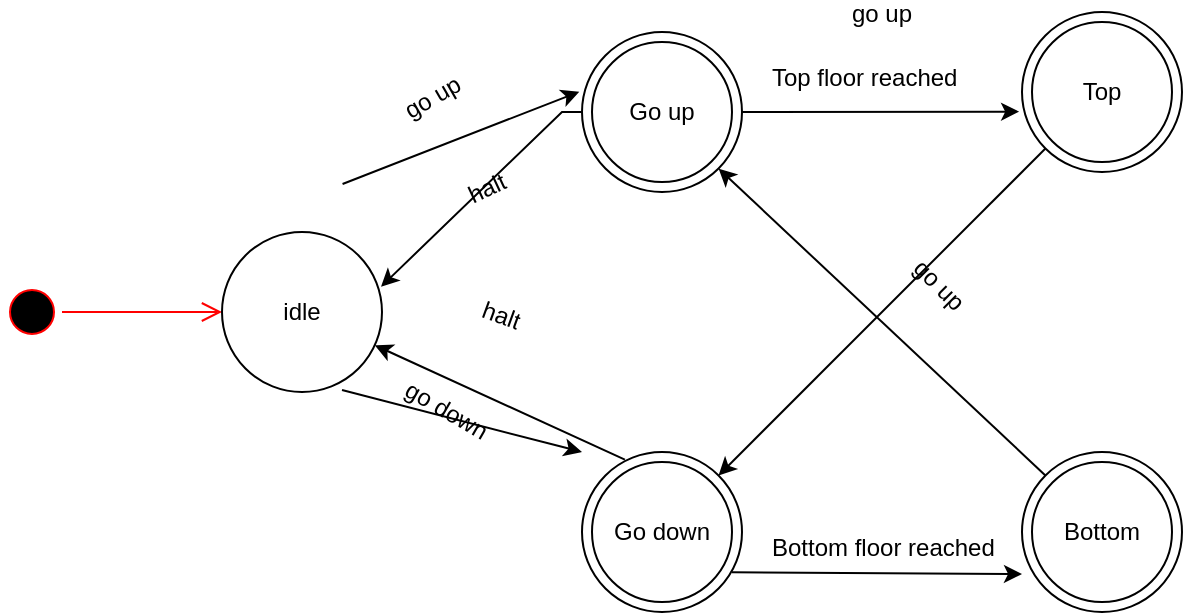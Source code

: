 <mxfile version="15.5.9" type="github">
  <diagram name="Page-1" id="58cdce13-f638-feb5-8d6f-7d28b1aa9fa0">
    <mxGraphModel dx="723" dy="390" grid="1" gridSize="10" guides="1" tooltips="1" connect="1" arrows="1" fold="1" page="1" pageScale="1" pageWidth="1100" pageHeight="850" background="none" math="0" shadow="0">
      <root>
        <mxCell id="0" />
        <mxCell id="1" parent="0" />
        <mxCell id="382b91b5511bd0f7-1" value="" style="ellipse;html=1;shape=startState;fillColor=#000000;strokeColor=#ff0000;rounded=1;shadow=0;comic=0;labelBackgroundColor=none;fontFamily=Verdana;fontSize=12;fontColor=#000000;align=center;direction=south;" parent="1" vertex="1">
          <mxGeometry x="150" y="395" width="30" height="30" as="geometry" />
        </mxCell>
        <mxCell id="2a3bc250acf0617d-9" style="edgeStyle=orthogonalEdgeStyle;html=1;labelBackgroundColor=none;endArrow=open;endSize=8;strokeColor=#ff0000;fontFamily=Verdana;fontSize=12;align=left;" parent="1" source="382b91b5511bd0f7-1" edge="1">
          <mxGeometry relative="1" as="geometry">
            <mxPoint x="260" y="410" as="targetPoint" />
          </mxGeometry>
        </mxCell>
        <mxCell id="pOz0Ra9kWPePMZy7CQo1-2" value="idle" style="ellipse;whiteSpace=wrap;html=1;aspect=fixed;" vertex="1" parent="1">
          <mxGeometry x="260" y="370" width="80" height="80" as="geometry" />
        </mxCell>
        <mxCell id="pOz0Ra9kWPePMZy7CQo1-4" value="" style="ellipse;whiteSpace=wrap;html=1;aspect=fixed;" vertex="1" parent="1">
          <mxGeometry x="440" y="270" width="80" height="80" as="geometry" />
        </mxCell>
        <mxCell id="pOz0Ra9kWPePMZy7CQo1-5" value="" style="ellipse;whiteSpace=wrap;html=1;aspect=fixed;" vertex="1" parent="1">
          <mxGeometry x="440" y="480" width="80" height="80" as="geometry" />
        </mxCell>
        <mxCell id="pOz0Ra9kWPePMZy7CQo1-6" value="" style="ellipse;whiteSpace=wrap;html=1;aspect=fixed;" vertex="1" parent="1">
          <mxGeometry x="660" y="480" width="80" height="80" as="geometry" />
        </mxCell>
        <mxCell id="pOz0Ra9kWPePMZy7CQo1-7" value="" style="ellipse;whiteSpace=wrap;html=1;aspect=fixed;" vertex="1" parent="1">
          <mxGeometry x="660" y="260" width="80" height="80" as="geometry" />
        </mxCell>
        <mxCell id="pOz0Ra9kWPePMZy7CQo1-8" value="Go up" style="ellipse;whiteSpace=wrap;html=1;aspect=fixed;" vertex="1" parent="1">
          <mxGeometry x="445" y="275" width="70" height="70" as="geometry" />
        </mxCell>
        <mxCell id="pOz0Ra9kWPePMZy7CQo1-9" value="Top" style="ellipse;whiteSpace=wrap;html=1;aspect=fixed;" vertex="1" parent="1">
          <mxGeometry x="665" y="265" width="70" height="70" as="geometry" />
        </mxCell>
        <mxCell id="pOz0Ra9kWPePMZy7CQo1-10" value="Go down" style="ellipse;whiteSpace=wrap;html=1;aspect=fixed;" vertex="1" parent="1">
          <mxGeometry x="445" y="485" width="70" height="70" as="geometry" />
        </mxCell>
        <mxCell id="pOz0Ra9kWPePMZy7CQo1-11" value="Bottom" style="ellipse;whiteSpace=wrap;html=1;aspect=fixed;" vertex="1" parent="1">
          <mxGeometry x="665" y="485" width="70" height="70" as="geometry" />
        </mxCell>
        <mxCell id="pOz0Ra9kWPePMZy7CQo1-12" value="" style="endArrow=classic;html=1;rounded=0;exitX=1;exitY=0;exitDx=0;exitDy=0;entryX=-0.017;entryY=0.373;entryDx=0;entryDy=0;entryPerimeter=0;" edge="1" parent="1" target="pOz0Ra9kWPePMZy7CQo1-4">
          <mxGeometry width="50" height="50" relative="1" as="geometry">
            <mxPoint x="320.284" y="345.996" as="sourcePoint" />
            <mxPoint x="431" y="291.28" as="targetPoint" />
          </mxGeometry>
        </mxCell>
        <mxCell id="pOz0Ra9kWPePMZy7CQo1-13" value="" style="endArrow=classic;html=1;rounded=0;exitX=0.75;exitY=0.988;exitDx=0;exitDy=0;exitPerimeter=0;" edge="1" parent="1" source="pOz0Ra9kWPePMZy7CQo1-2">
          <mxGeometry width="50" height="50" relative="1" as="geometry">
            <mxPoint x="320.004" y="444.996" as="sourcePoint" />
            <mxPoint x="440" y="480" as="targetPoint" />
          </mxGeometry>
        </mxCell>
        <mxCell id="pOz0Ra9kWPePMZy7CQo1-14" value="" style="endArrow=classic;html=1;rounded=0;exitX=1;exitY=0.5;exitDx=0;exitDy=0;entryX=-0.018;entryY=0.673;entryDx=0;entryDy=0;entryPerimeter=0;" edge="1" parent="1" source="pOz0Ra9kWPePMZy7CQo1-4">
          <mxGeometry width="50" height="50" relative="1" as="geometry">
            <mxPoint x="520.004" y="300.996" as="sourcePoint" />
            <mxPoint x="658.56" y="309.84" as="targetPoint" />
          </mxGeometry>
        </mxCell>
        <mxCell id="pOz0Ra9kWPePMZy7CQo1-15" value="" style="endArrow=classic;html=1;rounded=0;exitX=1;exitY=0.5;exitDx=0;exitDy=0;entryX=0;entryY=0.763;entryDx=0;entryDy=0;entryPerimeter=0;" edge="1" parent="1" target="pOz0Ra9kWPePMZy7CQo1-6">
          <mxGeometry width="50" height="50" relative="1" as="geometry">
            <mxPoint x="515" y="540.16" as="sourcePoint" />
            <mxPoint x="653.56" y="540" as="targetPoint" />
          </mxGeometry>
        </mxCell>
        <mxCell id="pOz0Ra9kWPePMZy7CQo1-16" value="" style="endArrow=classic;html=1;rounded=0;entryX=1;entryY=0;entryDx=0;entryDy=0;" edge="1" parent="1" source="pOz0Ra9kWPePMZy7CQo1-7" target="pOz0Ra9kWPePMZy7CQo1-5">
          <mxGeometry width="50" height="50" relative="1" as="geometry">
            <mxPoint x="360" y="450" as="sourcePoint" />
            <mxPoint x="410" y="400" as="targetPoint" />
          </mxGeometry>
        </mxCell>
        <mxCell id="pOz0Ra9kWPePMZy7CQo1-17" value="" style="endArrow=classic;html=1;rounded=0;exitX=0;exitY=0;exitDx=0;exitDy=0;entryX=1;entryY=1;entryDx=0;entryDy=0;" edge="1" parent="1" source="pOz0Ra9kWPePMZy7CQo1-6" target="pOz0Ra9kWPePMZy7CQo1-4">
          <mxGeometry width="50" height="50" relative="1" as="geometry">
            <mxPoint x="360" y="450" as="sourcePoint" />
            <mxPoint x="410" y="400" as="targetPoint" />
          </mxGeometry>
        </mxCell>
        <mxCell id="pOz0Ra9kWPePMZy7CQo1-18" value="" style="endArrow=classic;html=1;rounded=0;exitX=0.268;exitY=0.048;exitDx=0;exitDy=0;exitPerimeter=0;" edge="1" parent="1" source="pOz0Ra9kWPePMZy7CQo1-5" target="pOz0Ra9kWPePMZy7CQo1-2">
          <mxGeometry width="50" height="50" relative="1" as="geometry">
            <mxPoint x="360" y="450" as="sourcePoint" />
            <mxPoint x="410" y="400" as="targetPoint" />
          </mxGeometry>
        </mxCell>
        <mxCell id="pOz0Ra9kWPePMZy7CQo1-19" value="" style="endArrow=classic;html=1;rounded=0;entryX=0.994;entryY=0.342;entryDx=0;entryDy=0;entryPerimeter=0;" edge="1" parent="1" source="pOz0Ra9kWPePMZy7CQo1-4" target="pOz0Ra9kWPePMZy7CQo1-2">
          <mxGeometry width="50" height="50" relative="1" as="geometry">
            <mxPoint x="360" y="450" as="sourcePoint" />
            <mxPoint x="370" y="365" as="targetPoint" />
            <Array as="points">
              <mxPoint x="430" y="310" />
            </Array>
          </mxGeometry>
        </mxCell>
        <mxCell id="pOz0Ra9kWPePMZy7CQo1-22" value="Bottom floor reached" style="text;html=1;strokeColor=none;fillColor=none;spacing=5;spacingTop=-20;whiteSpace=wrap;overflow=hidden;rounded=0;" vertex="1" parent="1">
          <mxGeometry x="530" y="531" width="190" height="20" as="geometry" />
        </mxCell>
        <mxCell id="pOz0Ra9kWPePMZy7CQo1-23" value="Top floor reached" style="text;html=1;strokeColor=none;fillColor=none;spacing=5;spacingTop=-20;whiteSpace=wrap;overflow=hidden;rounded=0;" vertex="1" parent="1">
          <mxGeometry x="530" y="296" width="190" height="20" as="geometry" />
        </mxCell>
        <mxCell id="pOz0Ra9kWPePMZy7CQo1-24" value="go up" style="text;html=1;strokeColor=none;fillColor=none;spacing=5;spacingTop=-20;whiteSpace=wrap;overflow=hidden;rounded=0;rotation=-30;" vertex="1" parent="1">
          <mxGeometry x="350" y="302" width="50" height="14" as="geometry" />
        </mxCell>
        <mxCell id="pOz0Ra9kWPePMZy7CQo1-25" value="go up" style="text;html=1;strokeColor=none;fillColor=none;spacing=5;spacingTop=-20;whiteSpace=wrap;overflow=hidden;rounded=0;rotation=0;" vertex="1" parent="1">
          <mxGeometry x="570" y="264" width="50" height="14" as="geometry" />
        </mxCell>
        <mxCell id="pOz0Ra9kWPePMZy7CQo1-26" value="go up" style="text;html=1;strokeColor=none;fillColor=none;spacing=5;spacingTop=-20;whiteSpace=wrap;overflow=hidden;rounded=0;rotation=45;" vertex="1" parent="1">
          <mxGeometry x="590" y="400" width="50" height="14" as="geometry" />
        </mxCell>
        <mxCell id="pOz0Ra9kWPePMZy7CQo1-27" value="go down" style="text;html=1;strokeColor=none;fillColor=none;spacing=5;spacingTop=-20;whiteSpace=wrap;overflow=hidden;rounded=0;rotation=30;" vertex="1" parent="1">
          <mxGeometry x="339.33" y="462.5" width="60" height="14" as="geometry" />
        </mxCell>
        <mxCell id="pOz0Ra9kWPePMZy7CQo1-30" value="halt" style="text;html=1;strokeColor=none;fillColor=none;spacing=5;spacingTop=-20;whiteSpace=wrap;overflow=hidden;rounded=0;rotation=-25;" vertex="1" parent="1">
          <mxGeometry x="381" y="346" width="50" height="14" as="geometry" />
        </mxCell>
        <mxCell id="pOz0Ra9kWPePMZy7CQo1-33" value="halt" style="text;html=1;strokeColor=none;fillColor=none;spacing=5;spacingTop=-20;whiteSpace=wrap;overflow=hidden;rounded=0;rotation=20;" vertex="1" parent="1">
          <mxGeometry x="381" y="418" width="50" height="14" as="geometry" />
        </mxCell>
      </root>
    </mxGraphModel>
  </diagram>
</mxfile>
